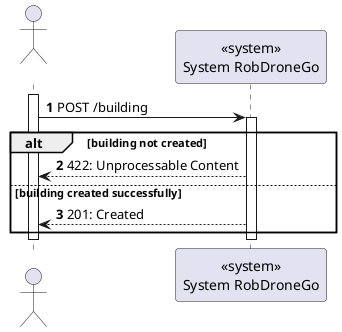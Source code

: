 @startuml
autonumber

actor " " as actor
participant "<<system>>\nSystem RobDroneGo" as sys

activate actor
    actor -> sys: POST /building

    activate sys
    alt building not created
        sys --> actor : 422: Unprocessable Content
    else building created successfully
        sys --> actor : 201: Created
    end
    deactivate sys
deactivate actor


@enduml
